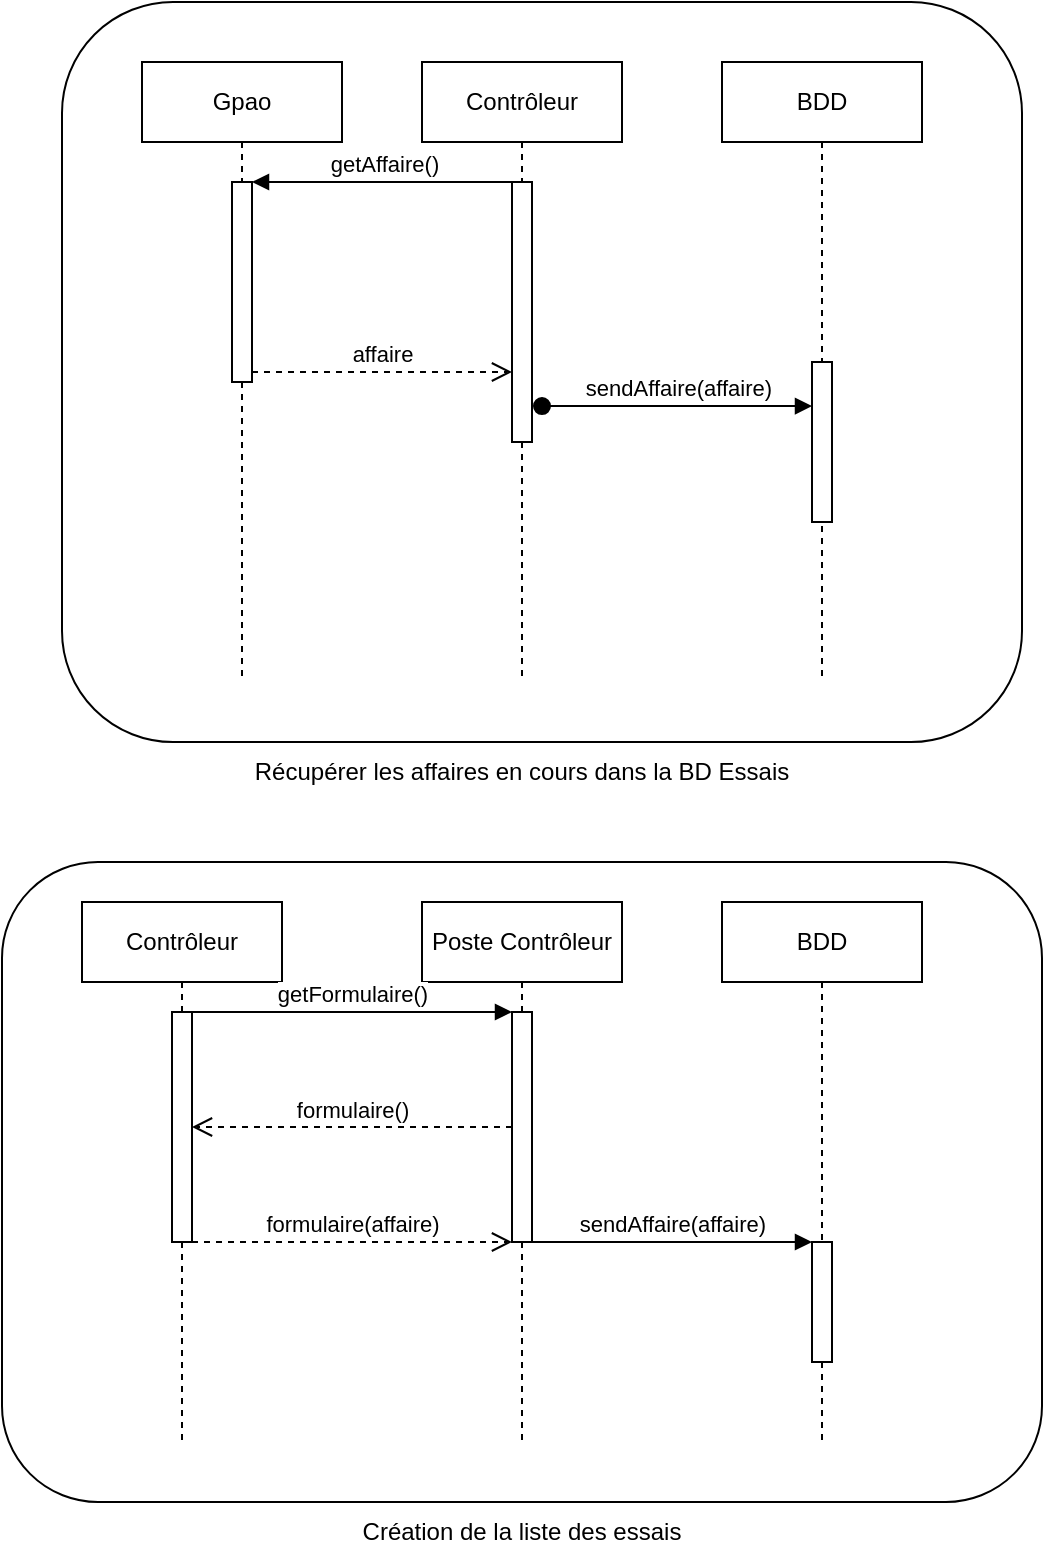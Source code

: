 <mxfile>
    <diagram id="DWikMkKum21EP_KZnO9k" name="Page-1">
        <mxGraphModel dx="895" dy="690" grid="1" gridSize="10" guides="1" tooltips="1" connect="1" arrows="1" fold="1" page="1" pageScale="1" pageWidth="827" pageHeight="1169" math="0" shadow="0">
            <root>
                <mxCell id="0"/>
                <mxCell id="1" parent="0"/>
                <mxCell id="2" value="Contrôleur" style="shape=umlLifeline;perimeter=lifelinePerimeter;whiteSpace=wrap;html=1;container=1;collapsible=0;recursiveResize=0;outlineConnect=0;" parent="1" vertex="1">
                    <mxGeometry x="240" y="50" width="100" height="310" as="geometry"/>
                </mxCell>
                <mxCell id="9" value="" style="html=1;points=[];perimeter=orthogonalPerimeter;" parent="2" vertex="1">
                    <mxGeometry x="45" y="60" width="10" height="130" as="geometry"/>
                </mxCell>
                <mxCell id="3" value="Gpao" style="shape=umlLifeline;perimeter=lifelinePerimeter;whiteSpace=wrap;html=1;container=1;collapsible=0;recursiveResize=0;outlineConnect=0;" parent="1" vertex="1">
                    <mxGeometry x="100" y="50" width="100" height="310" as="geometry"/>
                </mxCell>
                <mxCell id="6" value="" style="html=1;points=[];perimeter=orthogonalPerimeter;" parent="3" vertex="1">
                    <mxGeometry x="45" y="60" width="10" height="100" as="geometry"/>
                </mxCell>
                <mxCell id="5" value="BDD" style="shape=umlLifeline;perimeter=lifelinePerimeter;whiteSpace=wrap;html=1;container=1;collapsible=0;recursiveResize=0;outlineConnect=0;" parent="1" vertex="1">
                    <mxGeometry x="390" y="50" width="100" height="310" as="geometry"/>
                </mxCell>
                <mxCell id="10" value="" style="html=1;points=[];perimeter=orthogonalPerimeter;" parent="5" vertex="1">
                    <mxGeometry x="45" y="150" width="10" height="80" as="geometry"/>
                </mxCell>
                <mxCell id="7" value="getAffaire()" style="html=1;verticalAlign=bottom;endArrow=block;entryX=1;entryY=0;" parent="1" source="2" target="6" edge="1">
                    <mxGeometry x="0.034" relative="1" as="geometry">
                        <mxPoint x="290" y="130" as="sourcePoint"/>
                        <mxPoint x="1" as="offset"/>
                    </mxGeometry>
                </mxCell>
                <mxCell id="8" value="affaire" style="html=1;verticalAlign=bottom;endArrow=open;dashed=1;endSize=8;exitX=1;exitY=0.95;" parent="1" source="6" target="9" edge="1">
                    <mxGeometry relative="1" as="geometry">
                        <mxPoint x="290" y="187" as="targetPoint"/>
                    </mxGeometry>
                </mxCell>
                <mxCell id="12" value="" style="rounded=1;whiteSpace=wrap;html=1;fillColor=none;" vertex="1" parent="1">
                    <mxGeometry x="60" y="20" width="480" height="370" as="geometry"/>
                </mxCell>
                <mxCell id="11" value="sendAffaire(affaire)" style="html=1;verticalAlign=bottom;startArrow=oval;endArrow=block;startSize=8;exitX=1.5;exitY=0.862;exitDx=0;exitDy=0;exitPerimeter=0;" parent="1" source="9" target="10" edge="1">
                    <mxGeometry relative="1" as="geometry">
                        <mxPoint x="360" y="220" as="sourcePoint"/>
                    </mxGeometry>
                </mxCell>
                <mxCell id="13" value="Récupérer les affaires en cours dans la BD Essais" style="text;html=1;strokeColor=none;fillColor=none;align=center;verticalAlign=middle;whiteSpace=wrap;rounded=0;" vertex="1" parent="1">
                    <mxGeometry x="145" y="390" width="290" height="30" as="geometry"/>
                </mxCell>
                <mxCell id="15" value="Contrôleur" style="shape=rect;html=1;whiteSpace=wrap;align=center;fillColor=none;" vertex="1" parent="1">
                    <mxGeometry x="70" y="470" width="100" height="40" as="geometry"/>
                </mxCell>
                <mxCell id="16" value="" style="edgeStyle=none;html=1;dashed=1;endArrow=none;align=center;verticalAlign=bottom;exitX=0.5;exitY=1;startArrow=none;" edge="1" source="22" parent="1">
                    <mxGeometry x="1" relative="1" as="geometry">
                        <mxPoint x="120" y="740" as="targetPoint"/>
                    </mxGeometry>
                </mxCell>
                <mxCell id="18" value="Poste Contrôleur" style="shape=rect;html=1;whiteSpace=wrap;align=center;fillColor=none;" vertex="1" parent="1">
                    <mxGeometry x="240" y="470" width="100" height="40" as="geometry"/>
                </mxCell>
                <mxCell id="19" value="" style="edgeStyle=none;html=1;dashed=1;endArrow=none;align=center;verticalAlign=bottom;exitX=0.5;exitY=1;startArrow=none;" edge="1" source="24" parent="1">
                    <mxGeometry x="1" relative="1" as="geometry">
                        <mxPoint x="290" y="740" as="targetPoint"/>
                    </mxGeometry>
                </mxCell>
                <mxCell id="20" value="BDD" style="shape=rect;html=1;whiteSpace=wrap;align=center;fillColor=none;" vertex="1" parent="1">
                    <mxGeometry x="390" y="470" width="100" height="40" as="geometry"/>
                </mxCell>
                <mxCell id="21" value="" style="edgeStyle=none;html=1;dashed=1;endArrow=none;align=center;verticalAlign=bottom;exitX=0.5;exitY=1;startArrow=none;" edge="1" source="28" parent="1">
                    <mxGeometry x="1" relative="1" as="geometry">
                        <mxPoint x="440" y="740" as="targetPoint"/>
                    </mxGeometry>
                </mxCell>
                <mxCell id="22" value="" style="rounded=0;whiteSpace=wrap;html=1;fillColor=default;" vertex="1" parent="1">
                    <mxGeometry x="115" y="525" width="10" height="115" as="geometry"/>
                </mxCell>
                <mxCell id="23" value="" style="edgeStyle=none;html=1;dashed=1;endArrow=none;align=center;verticalAlign=bottom;exitX=0.5;exitY=1;" edge="1" parent="1" source="15" target="22">
                    <mxGeometry x="1" relative="1" as="geometry">
                        <mxPoint x="120" y="620" as="targetPoint"/>
                        <mxPoint x="120" y="510" as="sourcePoint"/>
                    </mxGeometry>
                </mxCell>
                <mxCell id="24" value="" style="rounded=0;whiteSpace=wrap;html=1;fillColor=default;" vertex="1" parent="1">
                    <mxGeometry x="285" y="525" width="10" height="115" as="geometry"/>
                </mxCell>
                <mxCell id="25" value="" style="edgeStyle=none;html=1;dashed=1;endArrow=none;align=center;verticalAlign=bottom;exitX=0.5;exitY=1;" edge="1" parent="1" source="18" target="24">
                    <mxGeometry x="1" relative="1" as="geometry">
                        <mxPoint x="290" y="620" as="targetPoint"/>
                        <mxPoint x="290" y="510" as="sourcePoint"/>
                    </mxGeometry>
                </mxCell>
                <mxCell id="27" value="getFormulaire()" style="html=1;verticalAlign=bottom;endArrow=block;exitX=1;exitY=0;exitDx=0;exitDy=0;entryX=0;entryY=0;entryDx=0;entryDy=0;" edge="1" parent="1" source="22" target="24">
                    <mxGeometry width="80" relative="1" as="geometry">
                        <mxPoint x="100" y="430" as="sourcePoint"/>
                        <mxPoint x="180" y="430" as="targetPoint"/>
                        <Array as="points"/>
                    </mxGeometry>
                </mxCell>
                <mxCell id="28" value="" style="rounded=0;whiteSpace=wrap;html=1;fillColor=default;" vertex="1" parent="1">
                    <mxGeometry x="435" y="640" width="10" height="60" as="geometry"/>
                </mxCell>
                <mxCell id="29" value="" style="edgeStyle=none;html=1;dashed=1;endArrow=none;align=center;verticalAlign=bottom;exitX=0.5;exitY=1;" edge="1" parent="1" source="20" target="28">
                    <mxGeometry x="1" relative="1" as="geometry">
                        <mxPoint x="440" y="620" as="targetPoint"/>
                        <mxPoint x="440" y="510" as="sourcePoint"/>
                    </mxGeometry>
                </mxCell>
                <mxCell id="30" value="sendAffaire(affaire)" style="html=1;verticalAlign=bottom;endArrow=block;exitX=1;exitY=1;exitDx=0;exitDy=0;entryX=0;entryY=0;entryDx=0;entryDy=0;" edge="1" parent="1" source="24" target="28">
                    <mxGeometry width="80" relative="1" as="geometry">
                        <mxPoint x="100" y="430" as="sourcePoint"/>
                        <mxPoint x="180" y="430" as="targetPoint"/>
                    </mxGeometry>
                </mxCell>
                <mxCell id="32" value="formulaire()" style="html=1;verticalAlign=bottom;endArrow=open;dashed=1;endSize=8;exitX=0;exitY=0.5;exitDx=0;exitDy=0;entryX=1;entryY=0.5;entryDx=0;entryDy=0;" edge="1" parent="1" source="24" target="22">
                    <mxGeometry relative="1" as="geometry">
                        <mxPoint x="180" y="350" as="sourcePoint"/>
                        <mxPoint x="120" y="563" as="targetPoint"/>
                    </mxGeometry>
                </mxCell>
                <mxCell id="34" value="formulaire(affaire)" style="html=1;verticalAlign=bottom;endArrow=open;dashed=1;endSize=8;exitX=1;exitY=1;exitDx=0;exitDy=0;entryX=0;entryY=1;entryDx=0;entryDy=0;" edge="1" parent="1" source="22" target="24">
                    <mxGeometry relative="1" as="geometry">
                        <mxPoint x="180" y="350" as="sourcePoint"/>
                        <mxPoint x="280" y="585" as="targetPoint"/>
                    </mxGeometry>
                </mxCell>
                <mxCell id="36" value="" style="rounded=1;whiteSpace=wrap;html=1;fillColor=none;" vertex="1" parent="1">
                    <mxGeometry x="30" y="450" width="520" height="320" as="geometry"/>
                </mxCell>
                <mxCell id="37" value="Création de la liste des essais" style="text;html=1;strokeColor=none;fillColor=none;align=center;verticalAlign=middle;whiteSpace=wrap;rounded=0;" vertex="1" parent="1">
                    <mxGeometry x="190" y="770" width="200" height="30" as="geometry"/>
                </mxCell>
            </root>
        </mxGraphModel>
    </diagram>
</mxfile>